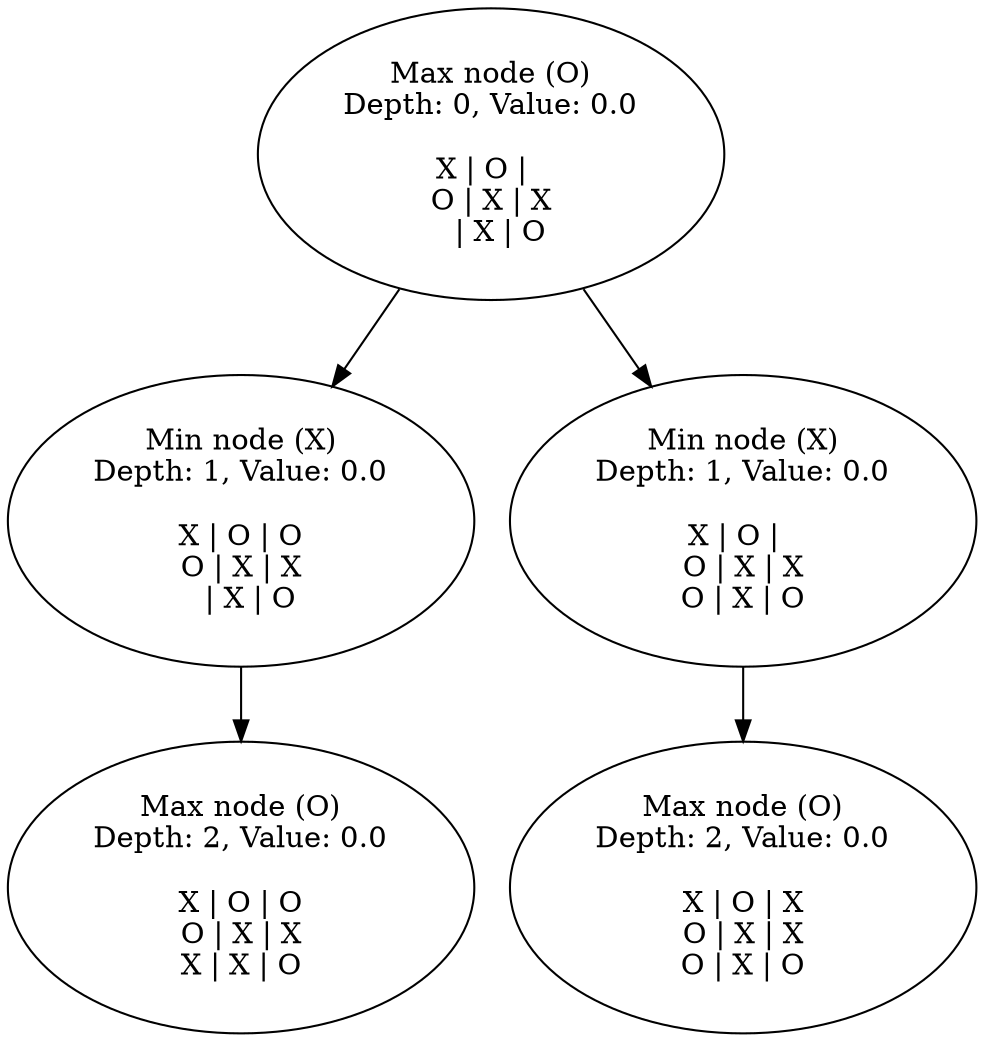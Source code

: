 // The tree
digraph {
	1985673 [label="Max node (O)
Depth: 0, Value: 0.0

X | O |  
O | X | X
  | X | O"]
	82218011 [label="Min node (X)
Depth: 1, Value: 0.0

X | O | O
O | X | X
  | X | O"]
	105649731 [label="Max node (O)
Depth: 2, Value: 0.0

X | O | O
O | X | X
X | X | O"]
	19730959 [label="Min node (X)
Depth: 1, Value: 0.0

X | O |  
O | X | X
O | X | O"]
	414420806 [label="Max node (O)
Depth: 2, Value: 0.0

X | O | X
O | X | X
O | X | O"]
	1985673 -> 82218011
	1985673 -> 19730959
	82218011 -> 105649731
	19730959 -> 414420806
}
